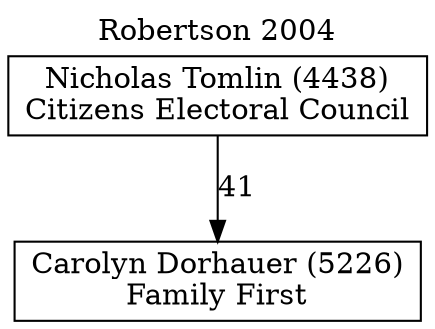 // House preference flow
digraph "Carolyn Dorhauer (5226)_Robertson_2004" {
	graph [label="Robertson 2004" labelloc=t mclimit=10]
	node [shape=box]
	"Carolyn Dorhauer (5226)" [label="Carolyn Dorhauer (5226)
Family First"]
	"Nicholas Tomlin (4438)" [label="Nicholas Tomlin (4438)
Citizens Electoral Council"]
	"Nicholas Tomlin (4438)" -> "Carolyn Dorhauer (5226)" [label=41]
}
